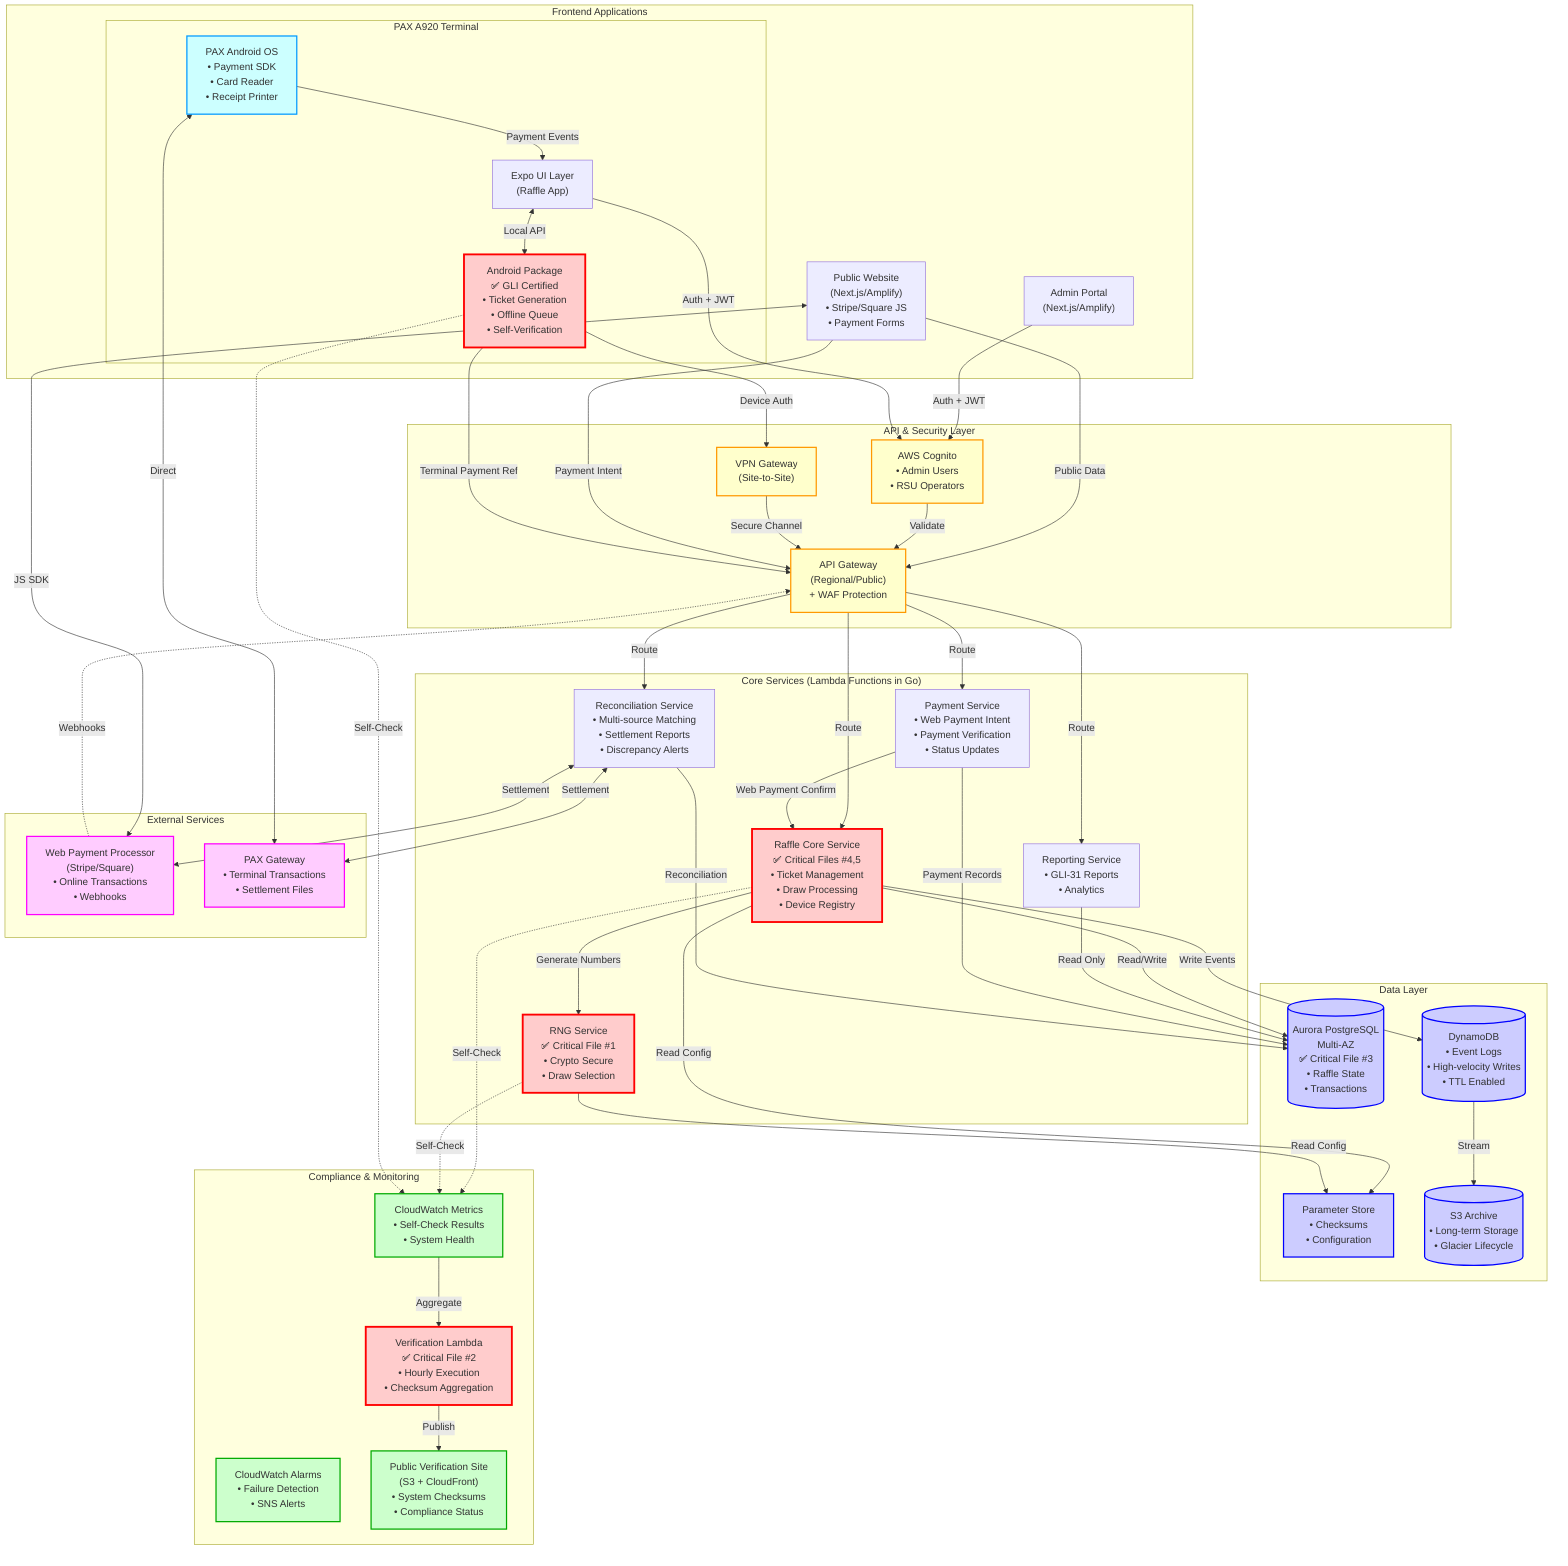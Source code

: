 flowchart TB
    %% ───────────────────────────────
    %% Frontend Applications
    %% ───────────────────────────────
    subgraph Frontend["Frontend Applications"]
        PUBLIC["Public Website<br>(Next.js/Amplify)<br>• Stripe/Square JS<br>• Payment Forms"]
        ADMIN["Admin Portal<br>(Next.js/Amplify)"]
        subgraph RSU["PAX A920 Terminal"]
            PAXOS["PAX Android OS<br>• Payment SDK<br>• Card Reader<br>• Receipt Printer"]
            EXPO["Expo UI Layer<br>(Raffle App)"]
            PACKAGE["Android Package<br>✅ GLI Certified<br>• Ticket Generation<br>• Offline Queue<br>• Self-Verification"]
        end
    end

    %% ───────────────────────────────
    %% API & Security Layer
    %% ───────────────────────────────
    subgraph API["API & Security Layer"]
        APIGW["API Gateway<br>(Regional/Public)<br>+ WAF Protection"]
        COGNITO["AWS Cognito<br>• Admin Users<br>• RSU Operators"]
        VPN["VPN Gateway<br>(Site-to-Site)"]
    end

    %% ───────────────────────────────
    %% Core Services
    %% ───────────────────────────────
    subgraph Services["Core Services (Lambda Functions in Go)"]
        RAFFLE["Raffle Core Service<br>✅ Critical Files #4,5<br>• Ticket Management<br>• Draw Processing<br>• Device Registry"]
        RNG["RNG Service<br>✅ Critical File #1<br>• Crypto Secure<br>• Draw Selection"]
        REPORT["Reporting Service<br>• GLI-31 Reports<br>• Analytics"]
        PAYMENT["Payment Service<br>• Web Payment Intent<br>• Payment Verification<br>• Status Updates"]
        RECONCILE["Reconciliation Service<br>• Multi-source Matching<br>• Settlement Reports<br>• Discrepancy Alerts"]
    end

    %% ───────────────────────────────
    %% External Services
    %% ───────────────────────────────
    subgraph External["External Services"]
        WEBPROCESSOR["Web Payment Processor<br>(Stripe/Square)<br>• Online Transactions<br>• Webhooks"]
        PAXPROCESSOR["PAX Gateway<br>• Terminal Transactions<br>• Settlement Files"]
    end

    %% ───────────────────────────────
    %% Data Storage
    %% ───────────────────────────────
    subgraph Data["Data Layer"]
        AURORA[("Aurora PostgreSQL<br>Multi-AZ<br>✅ Critical File #3<br>• Raffle State<br>• Transactions")]
        DYNAMO[("DynamoDB<br>• Event Logs<br>• High-velocity Writes<br>• TTL Enabled")]
        PARAM["Parameter Store<br>• Checksums<br>• Configuration"]
        S3[("S3 Archive<br>• Long-term Storage<br>• Glacier Lifecycle")]
    end

    %% ───────────────────────────────
    %% Compliance & Monitoring
    %% ───────────────────────────────
    subgraph Monitoring["Compliance & Monitoring"]
        VERIFY["Verification Lambda<br>✅ Critical File #2<br>• Hourly Execution<br>• Checksum Aggregation"]
        METRICS["CloudWatch Metrics<br>• Self-Check Results<br>• System Health"]
        ALARMS["CloudWatch Alarms<br>• Failure Detection<br>• SNS Alerts"]
        S3WEB["Public Verification Site<br>(S3 + CloudFront)<br>• System Checksums<br>• Compliance Status"]
    end

    %% ───────────────────────────────
    %% Connections - User & Auth Flows
    %% ───────────────────────────────
    PUBLIC -->|Public Data| APIGW
    ADMIN -->|Auth + JWT| COGNITO
    EXPO -->|Auth + JWT| COGNITO
    COGNITO -->|Validate| APIGW
    EXPO <-->|Local API| PACKAGE
    PACKAGE -->|Device Auth| VPN
    VPN -->|Secure Channel| APIGW

    %% ───────────────────────────────
    %% Connections - Payment Flows
    %% ───────────────────────────────
    PAXOS <-->|Direct| PAXPROCESSOR
    PAXOS -->|Payment Events| EXPO
    PUBLIC <-->|JS SDK| WEBPROCESSOR
    PUBLIC -->|Payment Intent| APIGW
    WEBPROCESSOR -.->|Webhooks| APIGW

    %% ───────────────────────────────
    %% Connections - Service Flows
    %% ───────────────────────────────
    APIGW -->|Route| RAFFLE
    APIGW -->|Route| REPORT
    APIGW -->|Route| PAYMENT
    APIGW -->|Route| RECONCILE
    RAFFLE -->|Generate Numbers| RNG
    PACKAGE -->|Terminal Payment Ref| APIGW
    PAYMENT -->|Web Payment Confirm| RAFFLE
    RECONCILE <-->|Settlement| PAXPROCESSOR
    RECONCILE <-->|Settlement| WEBPROCESSOR

    %% ───────────────────────────────
    %% Connections - Data Flows
    %% ───────────────────────────────
    RAFFLE -->|Read/Write| AURORA
    RAFFLE -->|Write Events| DYNAMO
    RAFFLE -->|Read Config| PARAM
    REPORT -->|Read Only| AURORA
    RNG -->|Read Config| PARAM
    PAYMENT -->|Payment Records| AURORA
    RECONCILE -->|Reconciliation| AURORA

    %% ───────────────────────────────
    %% Connections - Monitoring Flows
    %% ───────────────────────────────
    RAFFLE -.->|Self-Check| METRICS
    RNG -.->|Self-Check| METRICS
    PACKAGE -.->|Self-Check| METRICS
    DYNAMO -->|Stream| S3
    METRICS -->|Aggregate| VERIFY
    VERIFY -->|Publish| S3WEB

    %% ───────────────────────────────
    %% Styling
    %% ───────────────────────────────
    classDef critical fill:#ffcccc,stroke:#ff0000,stroke-width:3px
    classDef storage fill:#ccccff,stroke:#0000ff,stroke-width:2px
    classDef network fill:#ffffcc,stroke:#ff9900,stroke-width:2px
    classDef monitor fill:#ccffcc,stroke:#00aa00,stroke-width:2px
    classDef external fill:#ffccff,stroke:#ff00ff,stroke-width:2px
    classDef terminal fill:#ccffff,stroke:#0099ff,stroke-width:2px

    class RNG,RAFFLE,PACKAGE,VERIFY,AURORA critical
    class AURORA,DYNAMO,S3,PARAM storage
    class APIGW,VPN,COGNITO network
    class METRICS,ALARMS,S3WEB monitor
    class WEBPROCESSOR,PAXPROCESSOR external
    class PAXOS terminal